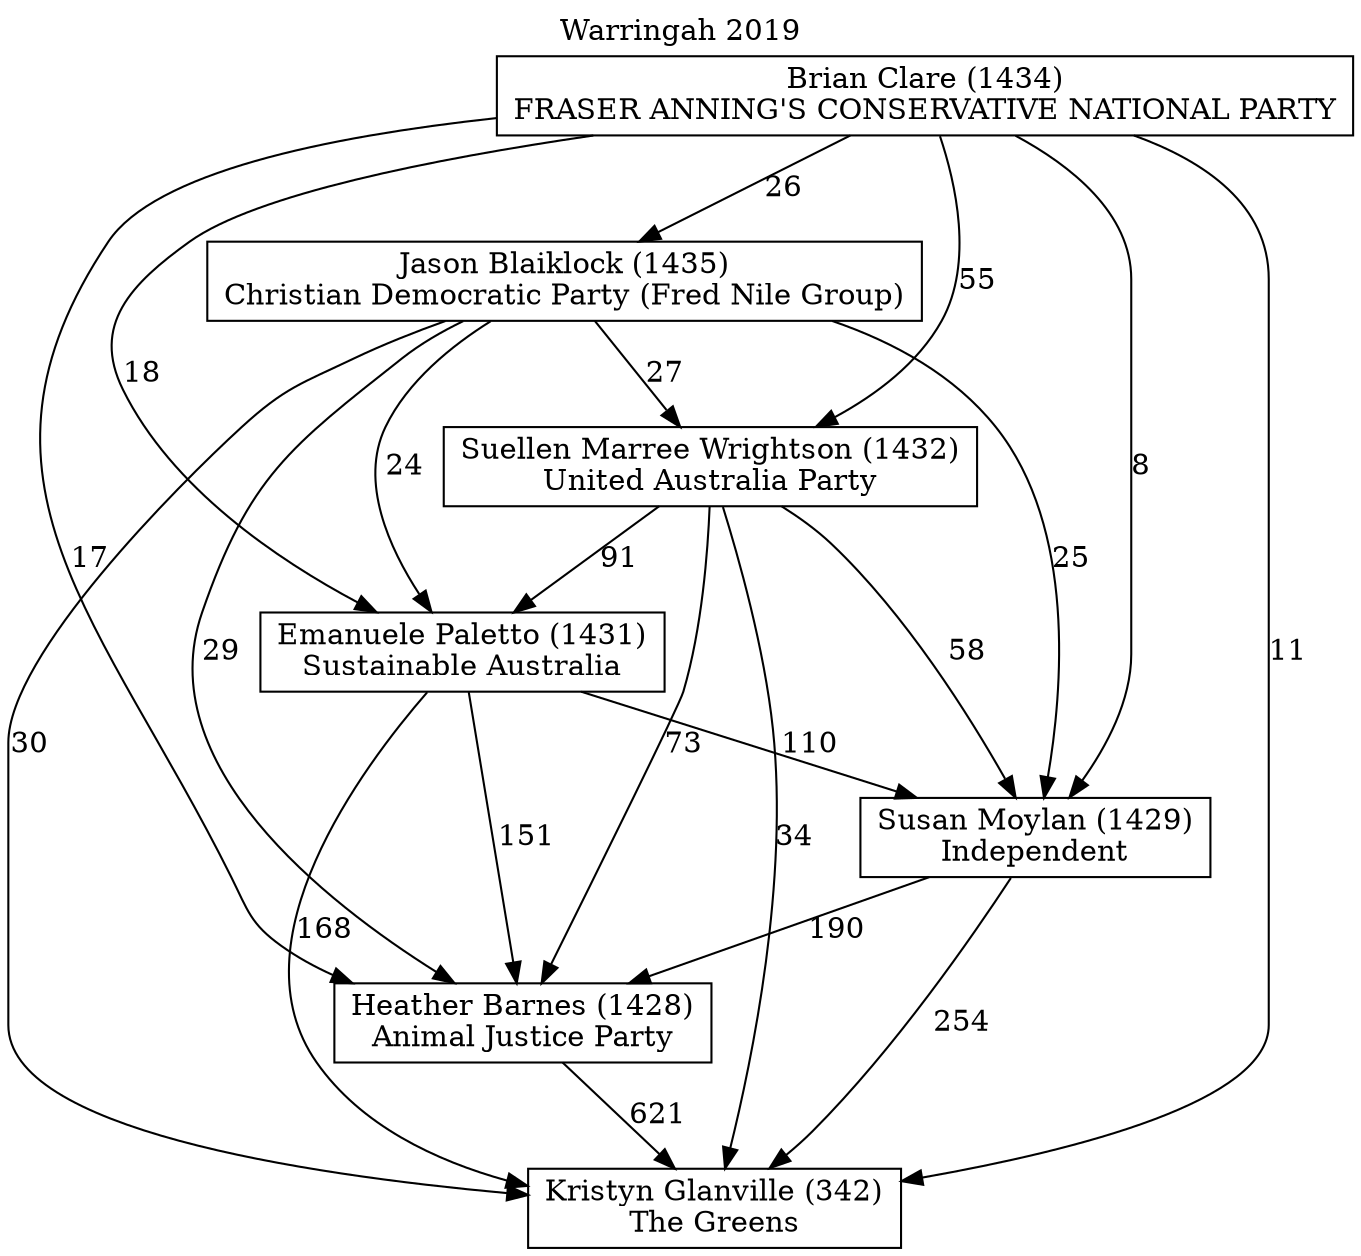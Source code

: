 // House preference flow
digraph "Kristyn Glanville (342)_Warringah_2019" {
	graph [label="Warringah 2019" labelloc=t mclimit=10]
	node [shape=box]
	"Brian Clare (1434)" [label="Brian Clare (1434)
FRASER ANNING'S CONSERVATIVE NATIONAL PARTY"]
	"Emanuele Paletto (1431)" [label="Emanuele Paletto (1431)
Sustainable Australia"]
	"Heather Barnes (1428)" [label="Heather Barnes (1428)
Animal Justice Party"]
	"Jason Blaiklock (1435)" [label="Jason Blaiklock (1435)
Christian Democratic Party (Fred Nile Group)"]
	"Kristyn Glanville (342)" [label="Kristyn Glanville (342)
The Greens"]
	"Suellen Marree Wrightson (1432)" [label="Suellen Marree Wrightson (1432)
United Australia Party"]
	"Susan Moylan (1429)" [label="Susan Moylan (1429)
Independent"]
	"Brian Clare (1434)" -> "Emanuele Paletto (1431)" [label=18]
	"Brian Clare (1434)" -> "Heather Barnes (1428)" [label=17]
	"Brian Clare (1434)" -> "Jason Blaiklock (1435)" [label=26]
	"Brian Clare (1434)" -> "Kristyn Glanville (342)" [label=11]
	"Brian Clare (1434)" -> "Suellen Marree Wrightson (1432)" [label=55]
	"Brian Clare (1434)" -> "Susan Moylan (1429)" [label=8]
	"Emanuele Paletto (1431)" -> "Heather Barnes (1428)" [label=151]
	"Emanuele Paletto (1431)" -> "Kristyn Glanville (342)" [label=168]
	"Emanuele Paletto (1431)" -> "Susan Moylan (1429)" [label=110]
	"Heather Barnes (1428)" -> "Kristyn Glanville (342)" [label=621]
	"Jason Blaiklock (1435)" -> "Emanuele Paletto (1431)" [label=24]
	"Jason Blaiklock (1435)" -> "Heather Barnes (1428)" [label=29]
	"Jason Blaiklock (1435)" -> "Kristyn Glanville (342)" [label=30]
	"Jason Blaiklock (1435)" -> "Suellen Marree Wrightson (1432)" [label=27]
	"Jason Blaiklock (1435)" -> "Susan Moylan (1429)" [label=25]
	"Suellen Marree Wrightson (1432)" -> "Emanuele Paletto (1431)" [label=91]
	"Suellen Marree Wrightson (1432)" -> "Heather Barnes (1428)" [label=73]
	"Suellen Marree Wrightson (1432)" -> "Kristyn Glanville (342)" [label=34]
	"Suellen Marree Wrightson (1432)" -> "Susan Moylan (1429)" [label=58]
	"Susan Moylan (1429)" -> "Heather Barnes (1428)" [label=190]
	"Susan Moylan (1429)" -> "Kristyn Glanville (342)" [label=254]
}
